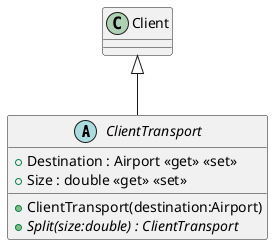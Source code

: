 @startuml
abstract class ClientTransport {
    + Destination : Airport <<get>> <<set>>
    + Size : double <<get>> <<set>>
    + ClientTransport(destination:Airport)
    + {abstract} Split(size:double) : ClientTransport
}
Client <|-- ClientTransport
@enduml
